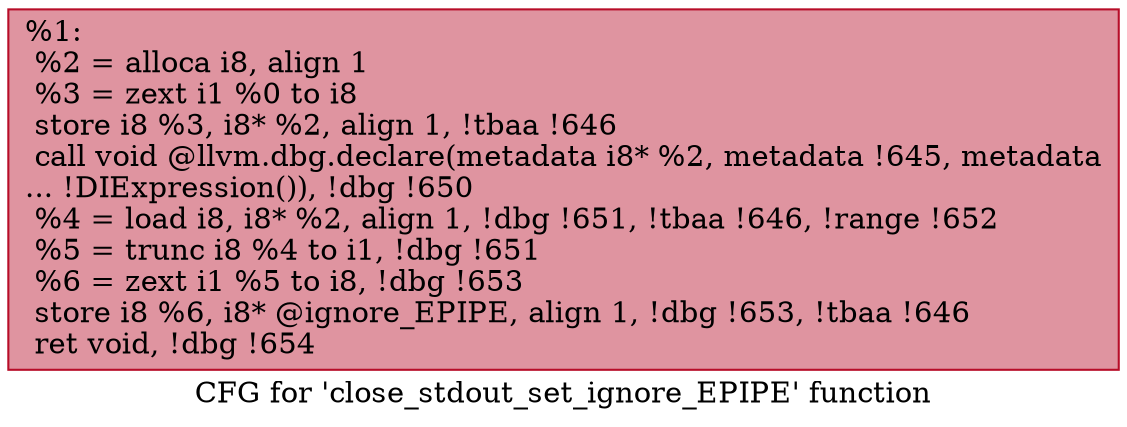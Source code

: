 digraph "CFG for 'close_stdout_set_ignore_EPIPE' function" {
	label="CFG for 'close_stdout_set_ignore_EPIPE' function";

	Node0x6aeba0 [shape=record,color="#b70d28ff", style=filled, fillcolor="#b70d2870",label="{%1:\l  %2 = alloca i8, align 1\l  %3 = zext i1 %0 to i8\l  store i8 %3, i8* %2, align 1, !tbaa !646\l  call void @llvm.dbg.declare(metadata i8* %2, metadata !645, metadata\l... !DIExpression()), !dbg !650\l  %4 = load i8, i8* %2, align 1, !dbg !651, !tbaa !646, !range !652\l  %5 = trunc i8 %4 to i1, !dbg !651\l  %6 = zext i1 %5 to i8, !dbg !653\l  store i8 %6, i8* @ignore_EPIPE, align 1, !dbg !653, !tbaa !646\l  ret void, !dbg !654\l}"];
}
